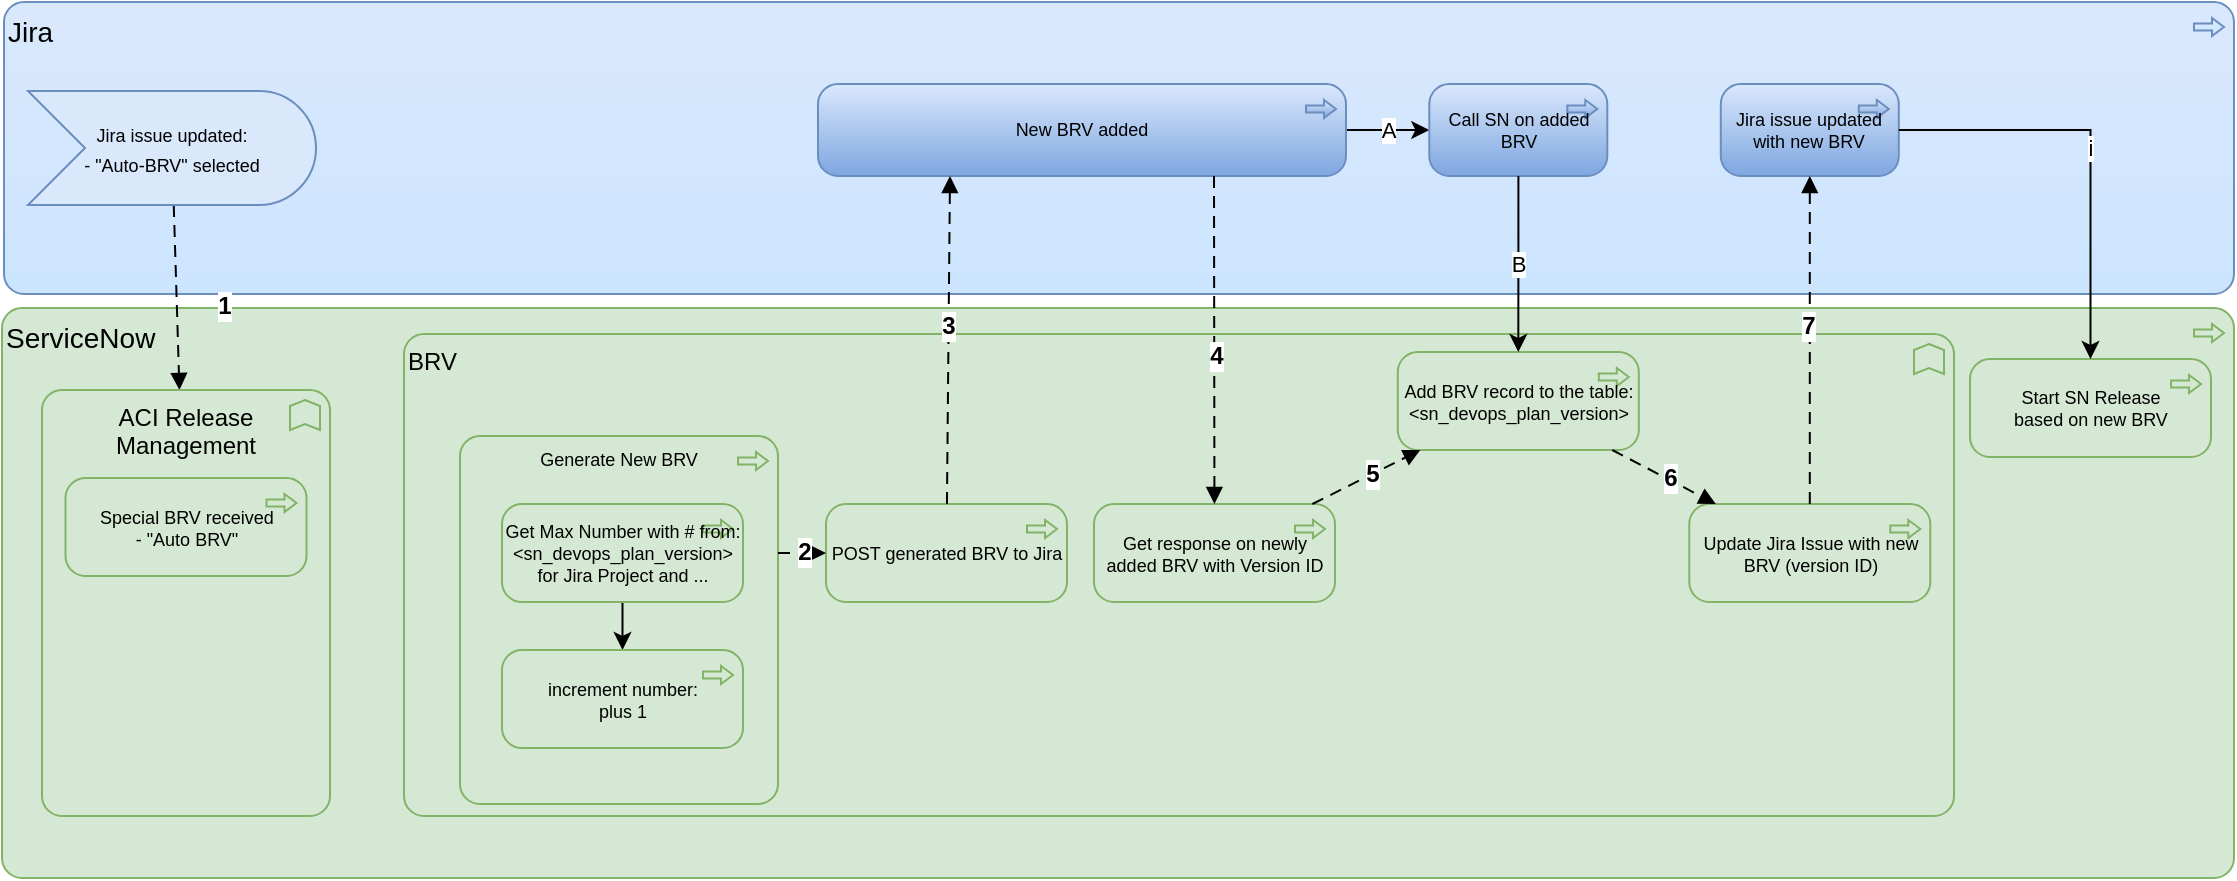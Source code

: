 <mxfile version="20.2.4" type="github" pages="3">
  <diagram id="prtHgNgQTEPvFCAcTncT" name="JiraStates">
    <mxGraphModel dx="714" dy="530" grid="0" gridSize="10" guides="1" tooltips="1" connect="1" arrows="1" fold="1" page="1" pageScale="1" pageWidth="1169" pageHeight="827" math="0" shadow="0">
      <root>
        <mxCell id="0" />
        <mxCell id="1" parent="0" />
        <mxCell id="iMsY0YMk1mzZe4SdZw98-17" value="ServiceNow" style="html=1;outlineConnect=0;whiteSpace=wrap;fillColor=#d5e8d4;shape=mxgraph.archimate3.application;appType=proc;archiType=rounded;fontSize=14;strokeColor=#82b366;verticalAlign=top;fontStyle=0;align=left;" parent="1" vertex="1">
          <mxGeometry x="16" y="325" width="1116" height="285" as="geometry" />
        </mxCell>
        <mxCell id="iMsY0YMk1mzZe4SdZw98-16" value="Jira" style="html=1;outlineConnect=0;whiteSpace=wrap;fillColor=#dae8fc;shape=mxgraph.archimate3.application;appType=proc;archiType=rounded;gradientColor=#CCE5FF;fontSize=14;strokeColor=#6c8ebf;verticalAlign=top;fontStyle=0;align=left;" parent="1" vertex="1">
          <mxGeometry x="17" y="172" width="1115" height="146" as="geometry" />
        </mxCell>
        <mxCell id="t7MuCdO1gUGMO8HCq8w8-12" value="A" style="edgeStyle=orthogonalEdgeStyle;rounded=0;orthogonalLoop=1;jettySize=auto;html=1;" edge="1" parent="1" source="EFYF2E0xY7p-tjgN2YZI-5" target="EFYF2E0xY7p-tjgN2YZI-6">
          <mxGeometry relative="1" as="geometry" />
        </mxCell>
        <mxCell id="EFYF2E0xY7p-tjgN2YZI-5" value="New BRV added" style="html=1;outlineConnect=0;whiteSpace=wrap;fillColor=#dae8fc;shape=mxgraph.archimate3.application;appType=proc;archiType=rounded;gradientColor=#7ea6e0;fontSize=9;strokeColor=#6c8ebf;" vertex="1" parent="1">
          <mxGeometry x="424" y="213" width="264" height="46" as="geometry" />
        </mxCell>
        <mxCell id="EFYF2E0xY7p-tjgN2YZI-6" value="Call SN on added BRV" style="html=1;outlineConnect=0;whiteSpace=wrap;fillColor=#dae8fc;shape=mxgraph.archimate3.application;appType=proc;archiType=rounded;gradientColor=#7ea6e0;fontSize=9;strokeColor=#6c8ebf;" vertex="1" parent="1">
          <mxGeometry x="729.65" y="213" width="89" height="46" as="geometry" />
        </mxCell>
        <mxCell id="EFYF2E0xY7p-tjgN2YZI-8" value="Jira issue updated with new BRV" style="html=1;outlineConnect=0;whiteSpace=wrap;fillColor=#dae8fc;shape=mxgraph.archimate3.application;appType=proc;archiType=rounded;gradientColor=#7ea6e0;fontSize=9;strokeColor=#6c8ebf;" vertex="1" parent="1">
          <mxGeometry x="875.4" y="213" width="89" height="46" as="geometry" />
        </mxCell>
        <mxCell id="t7MuCdO1gUGMO8HCq8w8-1" value="" style="html=1;endArrow=block;dashed=1;elbow=vertical;endFill=1;dashPattern=6 4;rounded=0;fontSize=12;" edge="1" parent="1" source="EarsJp9c6__o34GdYXSL-1" target="m7IvHKqLjlM1UXbcFvDi-1">
          <mxGeometry width="160" relative="1" as="geometry">
            <mxPoint x="181" y="270" as="sourcePoint" />
            <mxPoint x="193" y="362.5" as="targetPoint" />
          </mxGeometry>
        </mxCell>
        <mxCell id="t7MuCdO1gUGMO8HCq8w8-2" value="&lt;b&gt;1&lt;/b&gt;" style="edgeLabel;html=1;align=center;verticalAlign=middle;resizable=0;points=[];fontSize=12;" vertex="1" connectable="0" parent="t7MuCdO1gUGMO8HCq8w8-1">
          <mxGeometry x="0.091" y="1" relative="1" as="geometry">
            <mxPoint x="22" as="offset" />
          </mxGeometry>
        </mxCell>
        <mxCell id="EarsJp9c6__o34GdYXSL-1" value="&lt;span style=&quot;font-size: 9px;&quot;&gt;Jira issue updated:&lt;br&gt;- &quot;Auto-BRV&quot; selected&lt;/span&gt;" style="html=1;outlineConnect=0;whiteSpace=wrap;fillColor=#dae8fc;shape=mxgraph.archimate3.event;strokeColor=#6c8ebf;" vertex="1" parent="1">
          <mxGeometry x="29" y="216.5" width="144" height="57" as="geometry" />
        </mxCell>
        <mxCell id="m7IvHKqLjlM1UXbcFvDi-1" value="&lt;span id=&quot;hs_cos_wrapper_post_body&quot; class=&quot;hs_cos_wrapper hs_cos_wrapper_meta_field hs_cos_wrapper_type_rich_text&quot;&gt;ACI Release &lt;br&gt;Management&lt;/span&gt;" style="html=1;outlineConnect=0;whiteSpace=wrap;fillColor=#d5e8d4;shape=mxgraph.archimate3.application;appType=func;archiType=rounded;verticalAlign=top;strokeColor=#82b366;" vertex="1" parent="1">
          <mxGeometry x="36" y="366" width="144" height="213" as="geometry" />
        </mxCell>
        <mxCell id="m7IvHKqLjlM1UXbcFvDi-2" value="Special BRV received &lt;br&gt;- &quot;Auto BRV&quot;" style="html=1;outlineConnect=0;whiteSpace=wrap;fillColor=#d5e8d4;shape=mxgraph.archimate3.application;appType=proc;archiType=rounded;fontSize=9;verticalAlign=middle;align=center;strokeColor=#82b366;" vertex="1" parent="1">
          <mxGeometry x="47.75" y="410" width="120.5" height="49" as="geometry" />
        </mxCell>
        <mxCell id="m7IvHKqLjlM1UXbcFvDi-3" value="BRV" style="html=1;outlineConnect=0;whiteSpace=wrap;fillColor=#d5e8d4;shape=mxgraph.archimate3.application;appType=func;archiType=rounded;verticalAlign=top;strokeColor=#82b366;align=left;" vertex="1" parent="1">
          <mxGeometry x="217" y="338" width="775" height="241" as="geometry" />
        </mxCell>
        <mxCell id="pSK2qEDxXkrErEkI7SS4-2" value="Generate New BRV" style="html=1;outlineConnect=0;whiteSpace=wrap;fillColor=#d5e8d4;shape=mxgraph.archimate3.application;appType=proc;archiType=rounded;fontSize=9;verticalAlign=top;align=center;strokeColor=#82b366;" parent="1" vertex="1">
          <mxGeometry x="245" y="389" width="159" height="184" as="geometry" />
        </mxCell>
        <mxCell id="t7MuCdO1gUGMO8HCq8w8-4" value="" style="edgeStyle=orthogonalEdgeStyle;rounded=0;orthogonalLoop=1;jettySize=auto;html=1;" edge="1" parent="1" source="EFYF2E0xY7p-tjgN2YZI-1" target="EFYF2E0xY7p-tjgN2YZI-2">
          <mxGeometry relative="1" as="geometry" />
        </mxCell>
        <mxCell id="EFYF2E0xY7p-tjgN2YZI-1" value="Get Max Number with # from:&lt;br&gt;&amp;lt;sn_devops_plan_version&amp;gt; for Jira Project and ..." style="html=1;outlineConnect=0;whiteSpace=wrap;fillColor=#d5e8d4;shape=mxgraph.archimate3.application;appType=proc;archiType=rounded;fontSize=9;verticalAlign=middle;align=center;strokeColor=#82b366;" vertex="1" parent="1">
          <mxGeometry x="266" y="423" width="120.5" height="49" as="geometry" />
        </mxCell>
        <mxCell id="EFYF2E0xY7p-tjgN2YZI-2" value="increment number:&lt;br&gt;plus 1" style="html=1;outlineConnect=0;whiteSpace=wrap;fillColor=#d5e8d4;shape=mxgraph.archimate3.application;appType=proc;archiType=rounded;fontSize=9;verticalAlign=middle;align=center;strokeColor=#82b366;" vertex="1" parent="1">
          <mxGeometry x="266" y="496" width="120.5" height="49" as="geometry" />
        </mxCell>
        <mxCell id="EFYF2E0xY7p-tjgN2YZI-3" value="POST generated BRV to Jira" style="html=1;outlineConnect=0;whiteSpace=wrap;fillColor=#d5e8d4;shape=mxgraph.archimate3.application;appType=proc;archiType=rounded;fontSize=9;verticalAlign=middle;align=center;strokeColor=#82b366;" vertex="1" parent="1">
          <mxGeometry x="428" y="423" width="120.5" height="49" as="geometry" />
        </mxCell>
        <mxCell id="EFYF2E0xY7p-tjgN2YZI-4" value="Update Jira Issue with new BRV (version ID)" style="html=1;outlineConnect=0;whiteSpace=wrap;fillColor=#d5e8d4;shape=mxgraph.archimate3.application;appType=proc;archiType=rounded;fontSize=9;verticalAlign=middle;align=center;strokeColor=#82b366;" vertex="1" parent="1">
          <mxGeometry x="859.65" y="423" width="120.5" height="49" as="geometry" />
        </mxCell>
        <mxCell id="EFYF2E0xY7p-tjgN2YZI-7" value="Add BRV record to the table:&lt;br&gt;&amp;lt;sn_devops_plan_version&amp;gt;" style="html=1;outlineConnect=0;whiteSpace=wrap;fillColor=#d5e8d4;shape=mxgraph.archimate3.application;appType=proc;archiType=rounded;fontSize=9;verticalAlign=middle;align=center;strokeColor=#82b366;" vertex="1" parent="1">
          <mxGeometry x="713.9" y="347" width="120.5" height="49" as="geometry" />
        </mxCell>
        <mxCell id="t7MuCdO1gUGMO8HCq8w8-11" value="Get response on newly added BRV with Version ID" style="html=1;outlineConnect=0;whiteSpace=wrap;fillColor=#d5e8d4;shape=mxgraph.archimate3.application;appType=proc;archiType=rounded;fontSize=9;verticalAlign=middle;align=center;strokeColor=#82b366;" vertex="1" parent="1">
          <mxGeometry x="562" y="423" width="120.5" height="49" as="geometry" />
        </mxCell>
        <mxCell id="EarsJp9c6__o34GdYXSL-2" value="Start SN Release&lt;br&gt;based on new BRV" style="html=1;outlineConnect=0;whiteSpace=wrap;fillColor=#d5e8d4;shape=mxgraph.archimate3.application;appType=proc;archiType=rounded;fontSize=9;verticalAlign=middle;align=center;strokeColor=#82b366;" vertex="1" parent="1">
          <mxGeometry x="1000" y="350.5" width="120.5" height="49" as="geometry" />
        </mxCell>
        <mxCell id="t7MuCdO1gUGMO8HCq8w8-7" value="" style="html=1;endArrow=block;dashed=1;elbow=vertical;endFill=1;dashPattern=6 4;rounded=0;fontSize=12;entryX=0.25;entryY=1;entryDx=0;entryDy=0;entryPerimeter=0;" edge="1" parent="1" source="EFYF2E0xY7p-tjgN2YZI-3" target="EFYF2E0xY7p-tjgN2YZI-5">
          <mxGeometry width="160" relative="1" as="geometry">
            <mxPoint x="339.5" y="279" as="sourcePoint" />
            <mxPoint x="338.5" y="409" as="targetPoint" />
          </mxGeometry>
        </mxCell>
        <mxCell id="t7MuCdO1gUGMO8HCq8w8-8" value="&lt;b&gt;3&lt;/b&gt;" style="edgeLabel;html=1;align=center;verticalAlign=middle;resizable=0;points=[];fontSize=12;" vertex="1" connectable="0" parent="t7MuCdO1gUGMO8HCq8w8-7">
          <mxGeometry x="0.091" y="1" relative="1" as="geometry">
            <mxPoint as="offset" />
          </mxGeometry>
        </mxCell>
        <mxCell id="t7MuCdO1gUGMO8HCq8w8-13" value="B" style="edgeStyle=orthogonalEdgeStyle;rounded=0;orthogonalLoop=1;jettySize=auto;html=1;" edge="1" parent="1" source="EFYF2E0xY7p-tjgN2YZI-6" target="EFYF2E0xY7p-tjgN2YZI-7">
          <mxGeometry relative="1" as="geometry">
            <mxPoint x="647" y="246" as="sourcePoint" />
            <mxPoint x="739.65" y="246" as="targetPoint" />
          </mxGeometry>
        </mxCell>
        <mxCell id="t7MuCdO1gUGMO8HCq8w8-14" value="" style="html=1;endArrow=block;dashed=1;elbow=vertical;endFill=1;dashPattern=6 4;rounded=0;fontSize=12;exitX=0.75;exitY=1;exitDx=0;exitDy=0;exitPerimeter=0;" edge="1" parent="1" source="EFYF2E0xY7p-tjgN2YZI-5" target="t7MuCdO1gUGMO8HCq8w8-11">
          <mxGeometry width="160" relative="1" as="geometry">
            <mxPoint x="503.651" y="433" as="sourcePoint" />
            <mxPoint x="539.805" y="269" as="targetPoint" />
          </mxGeometry>
        </mxCell>
        <mxCell id="t7MuCdO1gUGMO8HCq8w8-15" value="&lt;b&gt;4&lt;/b&gt;" style="edgeLabel;html=1;align=center;verticalAlign=middle;resizable=0;points=[];fontSize=12;" vertex="1" connectable="0" parent="t7MuCdO1gUGMO8HCq8w8-14">
          <mxGeometry x="0.091" y="1" relative="1" as="geometry">
            <mxPoint as="offset" />
          </mxGeometry>
        </mxCell>
        <mxCell id="EarsJp9c6__o34GdYXSL-3" value="i" style="edgeStyle=orthogonalEdgeStyle;rounded=0;orthogonalLoop=1;jettySize=auto;html=1;" edge="1" parent="1" source="EFYF2E0xY7p-tjgN2YZI-8" target="EarsJp9c6__o34GdYXSL-2">
          <mxGeometry relative="1" as="geometry">
            <mxPoint x="718.2" y="272.5" as="sourcePoint" />
            <mxPoint x="718.12" y="360.5" as="targetPoint" />
          </mxGeometry>
        </mxCell>
        <mxCell id="EarsJp9c6__o34GdYXSL-4" value="" style="html=1;endArrow=block;dashed=1;elbow=vertical;endFill=1;dashPattern=6 4;rounded=0;fontSize=12;" edge="1" parent="1" source="EFYF2E0xY7p-tjgN2YZI-4" target="EFYF2E0xY7p-tjgN2YZI-8">
          <mxGeometry width="160" relative="1" as="geometry">
            <mxPoint x="831.135" y="406" as="sourcePoint" />
            <mxPoint x="882.915" y="433" as="targetPoint" />
          </mxGeometry>
        </mxCell>
        <mxCell id="EarsJp9c6__o34GdYXSL-5" value="&lt;b&gt;7&lt;/b&gt;" style="edgeLabel;html=1;align=center;verticalAlign=middle;resizable=0;points=[];fontSize=12;" vertex="1" connectable="0" parent="EarsJp9c6__o34GdYXSL-4">
          <mxGeometry x="0.091" y="1" relative="1" as="geometry">
            <mxPoint as="offset" />
          </mxGeometry>
        </mxCell>
        <mxCell id="t7MuCdO1gUGMO8HCq8w8-5" value="" style="edgeStyle=elbowEdgeStyle;html=1;endArrow=block;dashed=1;elbow=vertical;endFill=1;dashPattern=6 4;rounded=0;fontSize=12;" edge="1" parent="1" source="pSK2qEDxXkrErEkI7SS4-2" target="EFYF2E0xY7p-tjgN2YZI-3">
          <mxGeometry width="160" relative="1" as="geometry">
            <mxPoint x="335.5" y="269" as="sourcePoint" />
            <mxPoint x="466" y="447.6" as="targetPoint" />
          </mxGeometry>
        </mxCell>
        <mxCell id="t7MuCdO1gUGMO8HCq8w8-6" value="&lt;b&gt;2&lt;/b&gt;" style="edgeLabel;html=1;align=center;verticalAlign=middle;resizable=0;points=[];fontSize=12;" vertex="1" connectable="0" parent="t7MuCdO1gUGMO8HCq8w8-5">
          <mxGeometry x="0.091" y="1" relative="1" as="geometry">
            <mxPoint as="offset" />
          </mxGeometry>
        </mxCell>
        <mxCell id="t7MuCdO1gUGMO8HCq8w8-16" value="" style="html=1;endArrow=block;dashed=1;elbow=vertical;endFill=1;dashPattern=6 4;rounded=0;fontSize=12;" edge="1" parent="1" source="t7MuCdO1gUGMO8HCq8w8-11" target="EFYF2E0xY7p-tjgN2YZI-7">
          <mxGeometry width="160" relative="1" as="geometry">
            <mxPoint x="524.651" y="443" as="sourcePoint" />
            <mxPoint x="560.805" y="279" as="targetPoint" />
          </mxGeometry>
        </mxCell>
        <mxCell id="t7MuCdO1gUGMO8HCq8w8-17" value="&lt;b&gt;5&lt;/b&gt;" style="edgeLabel;html=1;align=center;verticalAlign=middle;resizable=0;points=[];fontSize=12;" vertex="1" connectable="0" parent="t7MuCdO1gUGMO8HCq8w8-16">
          <mxGeometry x="0.091" y="1" relative="1" as="geometry">
            <mxPoint as="offset" />
          </mxGeometry>
        </mxCell>
        <mxCell id="t7MuCdO1gUGMO8HCq8w8-18" value="" style="html=1;endArrow=block;dashed=1;elbow=vertical;endFill=1;dashPattern=6 4;rounded=0;fontSize=12;" edge="1" parent="1" source="EFYF2E0xY7p-tjgN2YZI-7" target="EFYF2E0xY7p-tjgN2YZI-4">
          <mxGeometry width="160" relative="1" as="geometry">
            <mxPoint x="534.651" y="453" as="sourcePoint" />
            <mxPoint x="570.805" y="289" as="targetPoint" />
          </mxGeometry>
        </mxCell>
        <mxCell id="t7MuCdO1gUGMO8HCq8w8-19" value="&lt;b&gt;6&lt;/b&gt;" style="edgeLabel;html=1;align=center;verticalAlign=middle;resizable=0;points=[];fontSize=12;" vertex="1" connectable="0" parent="t7MuCdO1gUGMO8HCq8w8-18">
          <mxGeometry x="0.091" y="1" relative="1" as="geometry">
            <mxPoint as="offset" />
          </mxGeometry>
        </mxCell>
      </root>
    </mxGraphModel>
  </diagram>
  <diagram name="Demand2Jira" id="8k3vtJ7wZARojMPT9Oh7">
    <mxGraphModel dx="1689" dy="1202" grid="0" gridSize="10" guides="1" tooltips="1" connect="1" arrows="1" fold="1" page="1" pageScale="1" pageWidth="1169" pageHeight="827" math="0" shadow="0">
      <root>
        <mxCell id="xSuzaZ8Z5w5o7VYrqbpk-0" />
        <mxCell id="xSuzaZ8Z5w5o7VYrqbpk-1" parent="xSuzaZ8Z5w5o7VYrqbpk-0" />
        <mxCell id="LLiB9AFe9znsr4EIBgN9-0" value="Jira" style="swimlane;" parent="xSuzaZ8Z5w5o7VYrqbpk-1" vertex="1">
          <mxGeometry x="847" y="87" width="303" height="368" as="geometry" />
        </mxCell>
        <mxCell id="LLiB9AFe9znsr4EIBgN9-1" value="Jira" style="html=1;outlineConnect=0;whiteSpace=wrap;fillColor=#dae8fc;shape=mxgraph.archimate3.application;appType=comp;archiType=square;strokeColor=#6c8ebf;" parent="LLiB9AFe9znsr4EIBgN9-0" vertex="1">
          <mxGeometry x="139" y="111" width="150" height="75" as="geometry" />
        </mxCell>
        <mxCell id="LLiB9AFe9znsr4EIBgN9-2" value="Jira API" style="html=1;outlineConnect=0;whiteSpace=wrap;fillColor=#dae8fc;shape=mxgraph.archimate3.application;appType=interface;archiType=square;strokeColor=#6c8ebf;" parent="LLiB9AFe9znsr4EIBgN9-0" vertex="1">
          <mxGeometry x="16" y="171" width="89" height="74" as="geometry" />
        </mxCell>
        <mxCell id="LLiB9AFe9znsr4EIBgN9-3" value="DB: Issue" style="html=1;outlineConnect=0;whiteSpace=wrap;fillColor=#dae8fc;shape=mxgraph.archimate3.businessObject;overflow=fill;strokeColor=#6c8ebf;" parent="LLiB9AFe9znsr4EIBgN9-0" vertex="1">
          <mxGeometry x="139" y="226" width="150" height="75" as="geometry" />
        </mxCell>
        <mxCell id="LLiB9AFe9znsr4EIBgN9-4" value="" style="edgeStyle=orthogonalEdgeStyle;html=1;endArrow=open;elbow=vertical;endFill=0;dashed=1;dashPattern=1 4;rounded=0;exitX=0.5;exitY=1;exitDx=0;exitDy=0;exitPerimeter=0;fillColor=#00b9f2;" parent="LLiB9AFe9znsr4EIBgN9-0" source="LLiB9AFe9znsr4EIBgN9-1" target="LLiB9AFe9znsr4EIBgN9-3" edge="1">
          <mxGeometry width="160" relative="1" as="geometry">
            <mxPoint x="-308" y="254" as="sourcePoint" />
            <mxPoint x="-428" y="299" as="targetPoint" />
          </mxGeometry>
        </mxCell>
        <mxCell id="LLiB9AFe9znsr4EIBgN9-5" value="" style="edgeStyle=elbowEdgeStyle;html=1;endArrow=block;dashed=1;elbow=horizontal;endFill=1;dashPattern=6 4;rounded=0;fontSize=12;entryX=0;entryY=0.5;entryDx=0;entryDy=0;entryPerimeter=0;exitX=1;exitY=0.5;exitDx=0;exitDy=0;exitPerimeter=0;" parent="LLiB9AFe9znsr4EIBgN9-0" source="LLiB9AFe9znsr4EIBgN9-2" target="LLiB9AFe9znsr4EIBgN9-1" edge="1">
          <mxGeometry width="160" relative="1" as="geometry">
            <mxPoint x="-234.25" y="158" as="sourcePoint" />
            <mxPoint x="25" y="157.857" as="targetPoint" />
          </mxGeometry>
        </mxCell>
        <mxCell id="LLiB9AFe9znsr4EIBgN9-6" value="&lt;b&gt;4&lt;/b&gt;" style="edgeLabel;html=1;align=center;verticalAlign=middle;resizable=0;points=[];fontSize=12;" parent="LLiB9AFe9znsr4EIBgN9-5" vertex="1" connectable="0">
          <mxGeometry x="0.091" y="1" relative="1" as="geometry">
            <mxPoint as="offset" />
          </mxGeometry>
        </mxCell>
        <mxCell id="LLiB9AFe9znsr4EIBgN9-7" value="ServiceNow" style="swimlane;" parent="xSuzaZ8Z5w5o7VYrqbpk-1" vertex="1">
          <mxGeometry x="18" y="87" width="673" height="368" as="geometry" />
        </mxCell>
        <mxCell id="LLiB9AFe9znsr4EIBgN9-8" value="Demand updated" style="html=1;outlineConnect=0;whiteSpace=wrap;fillColor=#d5e8d4;shape=mxgraph.archimate3.event;strokeColor=#82b366;" parent="LLiB9AFe9znsr4EIBgN9-7" vertex="1">
          <mxGeometry x="11" y="164" width="78" height="57" as="geometry" />
        </mxCell>
        <mxCell id="LLiB9AFe9znsr4EIBgN9-9" value="Demand Management" style="html=1;outlineConnect=0;whiteSpace=wrap;fillColor=#d5e8d4;shape=mxgraph.archimate3.application;appType=func;archiType=rounded;strokeColor=#82b366;verticalAlign=top;" parent="LLiB9AFe9znsr4EIBgN9-7" vertex="1">
          <mxGeometry x="126" y="38" width="162" height="309" as="geometry" />
        </mxCell>
        <mxCell id="LLiB9AFe9znsr4EIBgN9-13" value="Data Changes &amp;lt;dmn_demand: &lt;font style=&quot;font-size: 10px;&quot;&gt;State,...&lt;br&gt;AND &lt;br&gt;Corr_Id is NULL&lt;/font&gt;&lt;br&gt;...&amp;gt;" style="html=1;outlineConnect=0;whiteSpace=wrap;fillColor=#d5e8d4;shape=mxgraph.archimate3.event;strokeColor=#82b366;" parent="LLiB9AFe9znsr4EIBgN9-7" vertex="1">
          <mxGeometry x="328" y="145.5" width="107" height="88" as="geometry" />
        </mxCell>
        <mxCell id="LLiB9AFe9znsr4EIBgN9-14" value="SN-2-Jira API" style="html=1;outlineConnect=0;whiteSpace=wrap;fillColor=#d5e8d4;shape=mxgraph.archimate3.application;appType=func;archiType=rounded;strokeColor=#82b366;verticalAlign=top;" parent="LLiB9AFe9znsr4EIBgN9-7" vertex="1">
          <mxGeometry x="470" y="38" width="162" height="303" as="geometry" />
        </mxCell>
        <mxCell id="LLiB9AFe9znsr4EIBgN9-15" value="Flow Designer" style="html=1;outlineConnect=0;whiteSpace=wrap;fillColor=#d5e8d4;shape=mxgraph.archimate3.application;appType=comp;archiType=square;verticalAlign=top;strokeColor=#82b366;" parent="LLiB9AFe9znsr4EIBgN9-7" vertex="1">
          <mxGeometry x="484" y="72" width="140" height="258" as="geometry" />
        </mxCell>
        <mxCell id="LLiB9AFe9znsr4EIBgN9-18" value="" style="edgeStyle=none;rounded=0;orthogonalLoop=1;jettySize=auto;html=1;" parent="LLiB9AFe9znsr4EIBgN9-7" source="LLiB9AFe9znsr4EIBgN9-8" target="LLiB9AFe9znsr4EIBgN9-9" edge="1">
          <mxGeometry relative="1" as="geometry" />
        </mxCell>
        <mxCell id="LLiB9AFe9znsr4EIBgN9-19" value="&lt;b&gt;A&lt;/b&gt;" style="edgeLabel;html=1;align=center;verticalAlign=middle;resizable=0;points=[];" parent="LLiB9AFe9znsr4EIBgN9-18" vertex="1" connectable="0">
          <mxGeometry x="0.086" y="-1" relative="1" as="geometry">
            <mxPoint as="offset" />
          </mxGeometry>
        </mxCell>
        <mxCell id="LLiB9AFe9znsr4EIBgN9-20" value="Update dmn_demand" style="html=1;outlineConnect=0;whiteSpace=wrap;fillColor=#d5e8d4;shape=mxgraph.archimate3.application;appType=proc;archiType=rounded;strokeColor=#82b366;" parent="LLiB9AFe9znsr4EIBgN9-7" vertex="1">
          <mxGeometry x="508" y="264" width="92" height="45" as="geometry" />
        </mxCell>
        <mxCell id="LLiB9AFe9znsr4EIBgN9-21" value="" style="edgeStyle=none;rounded=0;orthogonalLoop=1;jettySize=auto;html=1;fontSize=6;" parent="LLiB9AFe9znsr4EIBgN9-7" source="LLiB9AFe9znsr4EIBgN9-13" target="LLiB9AFe9znsr4EIBgN9-14" edge="1">
          <mxGeometry relative="1" as="geometry" />
        </mxCell>
        <mxCell id="LLiB9AFe9znsr4EIBgN9-22" value="&lt;font style=&quot;font-size: 12px;&quot;&gt;&lt;b&gt;1&lt;/b&gt;&lt;/font&gt;" style="edgeLabel;html=1;align=center;verticalAlign=middle;resizable=0;points=[];fontSize=6;" parent="LLiB9AFe9znsr4EIBgN9-21" vertex="1" connectable="0">
          <mxGeometry x="0.4" y="-1" relative="1" as="geometry">
            <mxPoint x="-9" y="-1" as="offset" />
          </mxGeometry>
        </mxCell>
        <mxCell id="LLiB9AFe9znsr4EIBgN9-23" value="" style="edgeStyle=elbowEdgeStyle;html=1;endArrow=block;dashed=1;elbow=vertical;endFill=1;dashPattern=6 4;rounded=0;fontSize=12;" parent="LLiB9AFe9znsr4EIBgN9-7" source="LLiB9AFe9znsr4EIBgN9-27" target="LLiB9AFe9znsr4EIBgN9-20" edge="1">
          <mxGeometry width="160" relative="1" as="geometry">
            <mxPoint x="610" y="147.5" as="sourcePoint" />
            <mxPoint x="854" y="147.6" as="targetPoint" />
          </mxGeometry>
        </mxCell>
        <mxCell id="LLiB9AFe9znsr4EIBgN9-24" value="&lt;b&gt;5&lt;/b&gt;" style="edgeLabel;html=1;align=center;verticalAlign=middle;resizable=0;points=[];fontSize=12;" parent="LLiB9AFe9znsr4EIBgN9-23" vertex="1" connectable="0">
          <mxGeometry x="0.091" y="1" relative="1" as="geometry">
            <mxPoint as="offset" />
          </mxGeometry>
        </mxCell>
        <mxCell id="LLiB9AFe9znsr4EIBgN9-25" value="&lt;div&gt;DB: &amp;lt;dmn_demand&amp;gt;&lt;br&gt;&lt;/div&gt;&lt;div&gt;&lt;br&gt;&lt;/div&gt;&lt;div&gt;Assignment Group&lt;/div&gt;&lt;div&gt;State&lt;/div&gt;&lt;div&gt;...&lt;br&gt;&lt;/div&gt;" style="html=1;outlineConnect=0;whiteSpace=wrap;fillColor=#d5e8d4;shape=mxgraph.archimate3.businessObject;overflow=fill;strokeColor=#82b366;" parent="LLiB9AFe9znsr4EIBgN9-7" vertex="1">
          <mxGeometry x="146.5" y="147.5" width="121" height="90" as="geometry" />
        </mxCell>
        <mxCell id="LLiB9AFe9znsr4EIBgN9-26" value="" style="edgeStyle=orthogonalEdgeStyle;html=1;endArrow=open;elbow=vertical;endFill=0;dashed=1;dashPattern=1 4;rounded=0;fillColor=#80b6a1;exitX=0;exitY=0.5;exitDx=0;exitDy=0;exitPerimeter=0;entryX=0.75;entryY=0;entryDx=0;entryDy=0;entryPerimeter=0;" parent="LLiB9AFe9znsr4EIBgN9-7" source="LLiB9AFe9znsr4EIBgN9-20" target="LLiB9AFe9znsr4EIBgN9-31" edge="1">
          <mxGeometry width="160" relative="1" as="geometry">
            <mxPoint x="508" y="237.52" as="sourcePoint" />
            <mxPoint x="408.5" y="257" as="targetPoint" />
          </mxGeometry>
        </mxCell>
        <mxCell id="LLiB9AFe9znsr4EIBgN9-27" value="Create/Update Jira Ticket" style="html=1;outlineConnect=0;whiteSpace=wrap;fillColor=#d5e8d4;shape=mxgraph.archimate3.application;appType=proc;archiType=rounded;strokeColor=#82b366;" parent="LLiB9AFe9znsr4EIBgN9-7" vertex="1">
          <mxGeometry x="508" y="183" width="92" height="45" as="geometry" />
        </mxCell>
        <mxCell id="LLiB9AFe9znsr4EIBgN9-28" value="Get data" style="html=1;outlineConnect=0;whiteSpace=wrap;fillColor=#d5e8d4;shape=mxgraph.archimate3.application;appType=proc;archiType=rounded;strokeColor=#82b366;" parent="LLiB9AFe9znsr4EIBgN9-7" vertex="1">
          <mxGeometry x="508" y="98" width="92" height="45" as="geometry" />
        </mxCell>
        <mxCell id="LLiB9AFe9znsr4EIBgN9-29" value="" style="html=1;endArrow=block;dashed=1;elbow=vertical;endFill=1;dashPattern=6 4;rounded=0;fontSize=12;entryX=0.5;entryY=0;entryDx=0;entryDy=0;entryPerimeter=0;" parent="LLiB9AFe9znsr4EIBgN9-7" source="LLiB9AFe9znsr4EIBgN9-28" target="LLiB9AFe9znsr4EIBgN9-27" edge="1">
          <mxGeometry width="160" relative="1" as="geometry">
            <mxPoint x="658" y="-115" as="sourcePoint" />
            <mxPoint x="818" y="-115" as="targetPoint" />
          </mxGeometry>
        </mxCell>
        <mxCell id="LLiB9AFe9znsr4EIBgN9-30" value="&lt;b&gt;2&lt;/b&gt;" style="edgeLabel;html=1;align=center;verticalAlign=middle;resizable=0;points=[];fontSize=12;" parent="LLiB9AFe9znsr4EIBgN9-29" vertex="1" connectable="0">
          <mxGeometry x="0.091" y="1" relative="1" as="geometry">
            <mxPoint x="2" y="-4" as="offset" />
          </mxGeometry>
        </mxCell>
        <mxCell id="LLiB9AFe9znsr4EIBgN9-31" value="&lt;div&gt;&lt;span style=&quot;background-color: initial;&quot;&gt;Work Note&lt;/span&gt;&lt;br&gt;&lt;/div&gt;" style="html=1;outlineConnect=0;whiteSpace=wrap;fillColor=#f5f5f5;shape=mxgraph.archimate3.representation;fontSize=12;align=center;strokeColor=#666666;fontColor=#333333;" parent="LLiB9AFe9znsr4EIBgN9-7" vertex="1">
          <mxGeometry x="321" y="299" width="106" height="62" as="geometry" />
        </mxCell>
        <mxCell id="LLiB9AFe9znsr4EIBgN9-33" value="" style="edgeStyle=elbowEdgeStyle;html=1;endArrow=block;dashed=1;elbow=vertical;endFill=1;dashPattern=6 4;rounded=0;fontSize=12;" parent="xSuzaZ8Z5w5o7VYrqbpk-1" source="LLiB9AFe9znsr4EIBgN9-27" target="LLiB9AFe9znsr4EIBgN9-2" edge="1">
          <mxGeometry width="160" relative="1" as="geometry">
            <mxPoint x="582" y="325" as="sourcePoint" />
            <mxPoint x="582" y="361" as="targetPoint" />
          </mxGeometry>
        </mxCell>
        <mxCell id="LLiB9AFe9znsr4EIBgN9-34" value="&lt;b&gt;3&lt;/b&gt;" style="edgeLabel;html=1;align=center;verticalAlign=middle;resizable=0;points=[];fontSize=12;" parent="LLiB9AFe9znsr4EIBgN9-33" vertex="1" connectable="0">
          <mxGeometry x="0.091" y="1" relative="1" as="geometry">
            <mxPoint as="offset" />
          </mxGeometry>
        </mxCell>
      </root>
    </mxGraphModel>
  </diagram>
  <diagram name="Jira2Demand" id="iWt_Gfq2palGg2kYie8L">
    <mxGraphModel dx="1689" dy="1202" grid="0" gridSize="10" guides="1" tooltips="1" connect="1" arrows="1" fold="1" page="1" pageScale="1" pageWidth="1169" pageHeight="827" math="0" shadow="0">
      <root>
        <mxCell id="QdbxIp1HC7oLeygjYpFO-0" />
        <mxCell id="QdbxIp1HC7oLeygjYpFO-1" parent="QdbxIp1HC7oLeygjYpFO-0" />
        <mxCell id="lrQfw4qjM-to83RJGYyX-0" value="Jira" style="swimlane;" parent="QdbxIp1HC7oLeygjYpFO-1" vertex="1">
          <mxGeometry x="797" y="70" width="328" height="361" as="geometry" />
        </mxCell>
        <mxCell id="lrQfw4qjM-to83RJGYyX-1" value="DB: Issue" style="html=1;outlineConnect=0;whiteSpace=wrap;fillColor=#dae8fc;shape=mxgraph.archimate3.businessObject;overflow=fill;strokeColor=#6c8ebf;" parent="lrQfw4qjM-to83RJGYyX-0" vertex="1">
          <mxGeometry x="147" y="175" width="130" height="61" as="geometry" />
        </mxCell>
        <mxCell id="lrQfw4qjM-to83RJGYyX-2" value="&lt;div&gt;Data &lt;br&gt;&lt;/div&gt;&lt;div&gt;Changes&lt;/div&gt;" style="html=1;outlineConnect=0;whiteSpace=wrap;fillColor=#dae8fc;shape=mxgraph.archimate3.event;direction=west;strokeColor=#6c8ebf;" parent="lrQfw4qjM-to83RJGYyX-0" vertex="1">
          <mxGeometry x="213" y="64" width="98" height="45" as="geometry" />
        </mxCell>
        <mxCell id="lrQfw4qjM-to83RJGYyX-3" value="ServiceNow" style="swimlane;" parent="QdbxIp1HC7oLeygjYpFO-1" vertex="1">
          <mxGeometry x="55" y="70" width="552" height="365" as="geometry" />
        </mxCell>
        <mxCell id="lrQfw4qjM-to83RJGYyX-4" value="&lt;div&gt;DevOps Module API&lt;/div&gt;" style="html=1;outlineConnect=0;whiteSpace=wrap;fillColor=#d5e8d4;shape=mxgraph.archimate3.application;appType=interface;archiType=square;strokeColor=#82b366;verticalAlign=top;" parent="lrQfw4qjM-to83RJGYyX-3" vertex="1">
          <mxGeometry x="26" y="56" width="413" height="96" as="geometry" />
        </mxCell>
        <mxCell id="lrQfw4qjM-to83RJGYyX-5" value="&lt;div&gt;Data &lt;br&gt;&lt;/div&gt;&lt;div&gt;transformation&lt;/div&gt;" style="html=1;outlineConnect=0;whiteSpace=wrap;fillColor=#d5e8d4;shape=mxgraph.archimate3.application;appType=func;archiType=rounded;strokeColor=#82b366;verticalAlign=middle;align=center;" parent="lrQfw4qjM-to83RJGYyX-3" vertex="1">
          <mxGeometry x="172" y="86" width="125" height="53" as="geometry" />
        </mxCell>
        <mxCell id="lrQfw4qjM-to83RJGYyX-6" value="&lt;div&gt;Asyn Flow&lt;/div&gt;&lt;div&gt;registration&lt;br&gt;&lt;/div&gt;" style="html=1;outlineConnect=0;whiteSpace=wrap;fillColor=#d5e8d4;shape=mxgraph.archimate3.application;appType=func;archiType=rounded;strokeColor=#82b366;verticalAlign=middle;align=center;" parent="lrQfw4qjM-to83RJGYyX-3" vertex="1">
          <mxGeometry x="38" y="86" width="125" height="53" as="geometry" />
        </mxCell>
        <mxCell id="lrQfw4qjM-to83RJGYyX-7" value="Pre-Validation" style="html=1;outlineConnect=0;whiteSpace=wrap;fillColor=#d5e8d4;shape=mxgraph.archimate3.application;appType=func;archiType=rounded;strokeColor=#82b366;verticalAlign=middle;align=center;" parent="lrQfw4qjM-to83RJGYyX-3" vertex="1">
          <mxGeometry x="306" y="86" width="125" height="53" as="geometry" />
        </mxCell>
        <mxCell id="lrQfw4qjM-to83RJGYyX-8" value="&lt;span id=&quot;hs_cos_wrapper_post_body&quot; class=&quot;hs_cos_wrapper hs_cos_wrapper_meta_field hs_cos_wrapper_type_rich_text&quot;&gt;Process Automation&lt;/span&gt;" style="html=1;outlineConnect=0;whiteSpace=wrap;fillColor=#d5e8d4;shape=mxgraph.archimate3.application;appType=func;archiType=rounded;verticalAlign=top;strokeColor=#82b366;" parent="lrQfw4qjM-to83RJGYyX-3" vertex="1">
          <mxGeometry x="94" y="191" width="186" height="123" as="geometry" />
        </mxCell>
        <mxCell id="lrQfw4qjM-to83RJGYyX-18" value="DB: dmn_demand" style="html=1;outlineConnect=0;whiteSpace=wrap;fillColor=#d5e8d4;shape=mxgraph.archimate3.businessObject;overflow=fill;strokeColor=#82b366;" parent="lrQfw4qjM-to83RJGYyX-3" vertex="1">
          <mxGeometry x="320" y="247.5" width="130" height="58" as="geometry" />
        </mxCell>
        <mxCell id="lrQfw4qjM-to83RJGYyX-20" value="Jira" style="html=1;outlineConnect=0;whiteSpace=wrap;fillColor=#dae8fc;shape=mxgraph.archimate3.application;appType=comp;archiType=square;strokeColor=#6c8ebf;verticalAlign=top;" parent="QdbxIp1HC7oLeygjYpFO-1" vertex="1">
          <mxGeometry x="810" y="119" width="163" height="75" as="geometry" />
        </mxCell>
        <mxCell id="lrQfw4qjM-to83RJGYyX-21" value="" style="edgeStyle=orthogonalEdgeStyle;html=1;endArrow=open;elbow=vertical;endFill=0;dashed=1;dashPattern=1 4;rounded=0;exitX=0.75;exitY=1;exitDx=0;exitDy=0;exitPerimeter=0;fillColor=#00b9f2;" parent="QdbxIp1HC7oLeygjYpFO-1" source="lrQfw4qjM-to83RJGYyX-20" target="lrQfw4qjM-to83RJGYyX-1" edge="1">
          <mxGeometry width="160" relative="1" as="geometry">
            <mxPoint x="727" y="234" as="sourcePoint" />
            <mxPoint x="772" y="291.5" as="targetPoint" />
          </mxGeometry>
        </mxCell>
        <mxCell id="lrQfw4qjM-to83RJGYyX-22" value="" style="edgeStyle=none;rounded=0;orthogonalLoop=1;jettySize=auto;html=1;fillColor=#80b6a1;exitX=1;exitY=0.5;exitDx=0;exitDy=0;exitPerimeter=0;entryX=1;entryY=0.5;entryDx=0;entryDy=0;entryPerimeter=0;" parent="QdbxIp1HC7oLeygjYpFO-1" source="lrQfw4qjM-to83RJGYyX-2" target="lrQfw4qjM-to83RJGYyX-20" edge="1">
          <mxGeometry relative="1" as="geometry">
            <mxPoint x="857" y="7" as="sourcePoint" />
            <mxPoint x="707" y="7" as="targetPoint" />
          </mxGeometry>
        </mxCell>
        <mxCell id="lrQfw4qjM-to83RJGYyX-23" value="&lt;font style=&quot;font-size: 14px&quot;&gt;&lt;b&gt;A&lt;/b&gt;&lt;/font&gt;" style="edgeLabel;html=1;align=center;verticalAlign=middle;resizable=0;points=[];fillColor=#80b6a1;" parent="lrQfw4qjM-to83RJGYyX-22" vertex="1" connectable="0">
          <mxGeometry x="0.139" relative="1" as="geometry">
            <mxPoint y="1" as="offset" />
          </mxGeometry>
        </mxCell>
        <mxCell id="lrQfw4qjM-to83RJGYyX-24" value="" style="edgeStyle=orthogonalEdgeStyle;html=1;endArrow=open;elbow=vertical;endFill=0;dashed=1;dashPattern=1 4;rounded=0;exitX=0.25;exitY=1;exitDx=0;exitDy=0;exitPerimeter=0;entryX=1;entryY=0.5;entryDx=0;entryDy=0;entryPerimeter=0;fillColor=#80b6a1;" parent="QdbxIp1HC7oLeygjYpFO-1" source="lrQfw4qjM-to83RJGYyX-20" target="lrQfw4qjM-to83RJGYyX-26" edge="1">
          <mxGeometry width="160" relative="1" as="geometry">
            <mxPoint x="415" y="-223.5" as="sourcePoint" />
            <mxPoint x="374" y="-166" as="targetPoint" />
          </mxGeometry>
        </mxCell>
        <mxCell id="lrQfw4qjM-to83RJGYyX-25" value="" style="edgeStyle=orthogonalEdgeStyle;html=1;endArrow=open;elbow=vertical;endFill=0;dashed=1;dashPattern=1 4;rounded=0;fillColor=#80b6a1;entryX=0;entryY=0.5;entryDx=0;entryDy=0;entryPerimeter=0;exitX=1;exitY=0.75;exitDx=0;exitDy=0;exitPerimeter=0;" parent="QdbxIp1HC7oLeygjYpFO-1" source="lrQfw4qjM-to83RJGYyX-4" target="lrQfw4qjM-to83RJGYyX-26" edge="1">
          <mxGeometry width="160" relative="1" as="geometry">
            <mxPoint x="425" y="-213.5" as="sourcePoint" />
            <mxPoint x="384" y="-156" as="targetPoint" />
          </mxGeometry>
        </mxCell>
        <mxCell id="lrQfw4qjM-to83RJGYyX-26" value="&lt;div style=&quot;font-size: 12px;&quot;&gt;XML: Webhook Message&lt;/div&gt;" style="html=1;outlineConnect=0;whiteSpace=wrap;fillColor=#f5f5f5;shape=mxgraph.archimate3.representation;fontSize=12;align=center;strokeColor=#666666;fontColor=#333333;" parent="QdbxIp1HC7oLeygjYpFO-1" vertex="1">
          <mxGeometry x="624" y="284.5" width="153" height="69.5" as="geometry" />
        </mxCell>
        <mxCell id="lrQfw4qjM-to83RJGYyX-27" value="&lt;div&gt;&lt;b&gt;Asynchronous&lt;/b&gt;&lt;/div&gt;" style="text;html=1;align=center;verticalAlign=middle;resizable=0;points=[];autosize=1;strokeColor=none;fillColor=none;" parent="QdbxIp1HC7oLeygjYpFO-1" vertex="1">
          <mxGeometry x="654" y="134" width="102" height="26" as="geometry" />
        </mxCell>
        <mxCell id="lrQfw4qjM-to83RJGYyX-28" value="Webhook" style="html=1;outlineConnect=0;whiteSpace=wrap;fillColor=#dae8fc;shape=mxgraph.archimate3.application;appType=comp;archiType=square;strokeColor=#6c8ebf;verticalAlign=middle;" parent="QdbxIp1HC7oLeygjYpFO-1" vertex="1">
          <mxGeometry x="816" y="146.5" width="148.5" height="41" as="geometry" />
        </mxCell>
        <mxCell id="lrQfw4qjM-to83RJGYyX-29" value="Flow Designer" style="html=1;outlineConnect=0;whiteSpace=wrap;fillColor=#d5e8d4;shape=mxgraph.archimate3.application;appType=comp;archiType=square;strokeColor=#82b366;verticalAlign=top;" parent="QdbxIp1HC7oLeygjYpFO-1" vertex="1">
          <mxGeometry x="169" y="296" width="148" height="81" as="geometry" />
        </mxCell>
        <mxCell id="lrQfw4qjM-to83RJGYyX-30" value="Flow Action" style="html=1;outlineConnect=0;whiteSpace=wrap;fillColor=#d5e8d4;shape=mxgraph.archimate3.application;appType=comp;archiType=square;strokeColor=#82b366;verticalAlign=middle;" parent="QdbxIp1HC7oLeygjYpFO-1" vertex="1">
          <mxGeometry x="188.5" y="323" width="101" height="47" as="geometry" />
        </mxCell>
        <mxCell id="lrQfw4qjM-to83RJGYyX-32" value="&lt;b&gt;C&lt;/b&gt; (Asynchronous)" style="edgeStyle=orthogonalEdgeStyle;html=1;endArrow=block;dashed=1;elbow=vertical;endFill=1;dashPattern=6 4;rounded=0;exitX=0.25;exitY=1;exitDx=0;exitDy=0;exitPerimeter=0;entryX=0;entryY=0.5;entryDx=0;entryDy=0;entryPerimeter=0;" parent="QdbxIp1HC7oLeygjYpFO-1" source="lrQfw4qjM-to83RJGYyX-6" target="lrQfw4qjM-to83RJGYyX-29" edge="1">
          <mxGeometry x="-0.516" width="160" relative="1" as="geometry">
            <mxPoint x="168" y="314" as="sourcePoint" />
            <mxPoint x="175" y="297" as="targetPoint" />
            <Array as="points">
              <mxPoint x="124" y="243" />
              <mxPoint x="125" y="243" />
              <mxPoint x="125" y="336" />
            </Array>
            <mxPoint as="offset" />
          </mxGeometry>
        </mxCell>
        <mxCell id="lrQfw4qjM-to83RJGYyX-33" value="" style="edgeStyle=elbowEdgeStyle;html=1;endArrow=block;dashed=1;elbow=vertical;endFill=1;dashPattern=6 4;rounded=0;fontSize=12;" parent="QdbxIp1HC7oLeygjYpFO-1" source="lrQfw4qjM-to83RJGYyX-28" target="lrQfw4qjM-to83RJGYyX-4" edge="1">
          <mxGeometry width="160" relative="1" as="geometry">
            <mxPoint x="493.0" y="184" as="sourcePoint" />
            <mxPoint x="590" y="178" as="targetPoint" />
            <Array as="points">
              <mxPoint x="646" y="178" />
              <mxPoint x="616" y="167" />
              <mxPoint x="668" y="173" />
              <mxPoint x="402" y="184" />
            </Array>
          </mxGeometry>
        </mxCell>
        <mxCell id="lrQfw4qjM-to83RJGYyX-34" value="&lt;b&gt;B&lt;/b&gt;" style="edgeLabel;html=1;align=center;verticalAlign=middle;resizable=0;points=[];fontSize=12;" parent="lrQfw4qjM-to83RJGYyX-33" vertex="1" connectable="0">
          <mxGeometry x="-0.015" relative="1" as="geometry">
            <mxPoint as="offset" />
          </mxGeometry>
        </mxCell>
        <mxCell id="lrQfw4qjM-to83RJGYyX-35" value="" style="edgeStyle=orthogonalEdgeStyle;html=1;endArrow=open;elbow=vertical;endFill=0;dashed=1;dashPattern=1 4;rounded=0;fillColor=#80b6a1;entryX=0;entryY=0.5;entryDx=0;entryDy=0;entryPerimeter=0;exitX=1;exitY=0.5;exitDx=0;exitDy=0;exitPerimeter=0;" parent="QdbxIp1HC7oLeygjYpFO-1" source="lrQfw4qjM-to83RJGYyX-30" target="lrQfw4qjM-to83RJGYyX-18" edge="1">
          <mxGeometry width="160" relative="1" as="geometry">
            <mxPoint x="299.5" y="356.5" as="sourcePoint" />
            <mxPoint x="406" y="326" as="targetPoint" />
          </mxGeometry>
        </mxCell>
      </root>
    </mxGraphModel>
  </diagram>
</mxfile>
